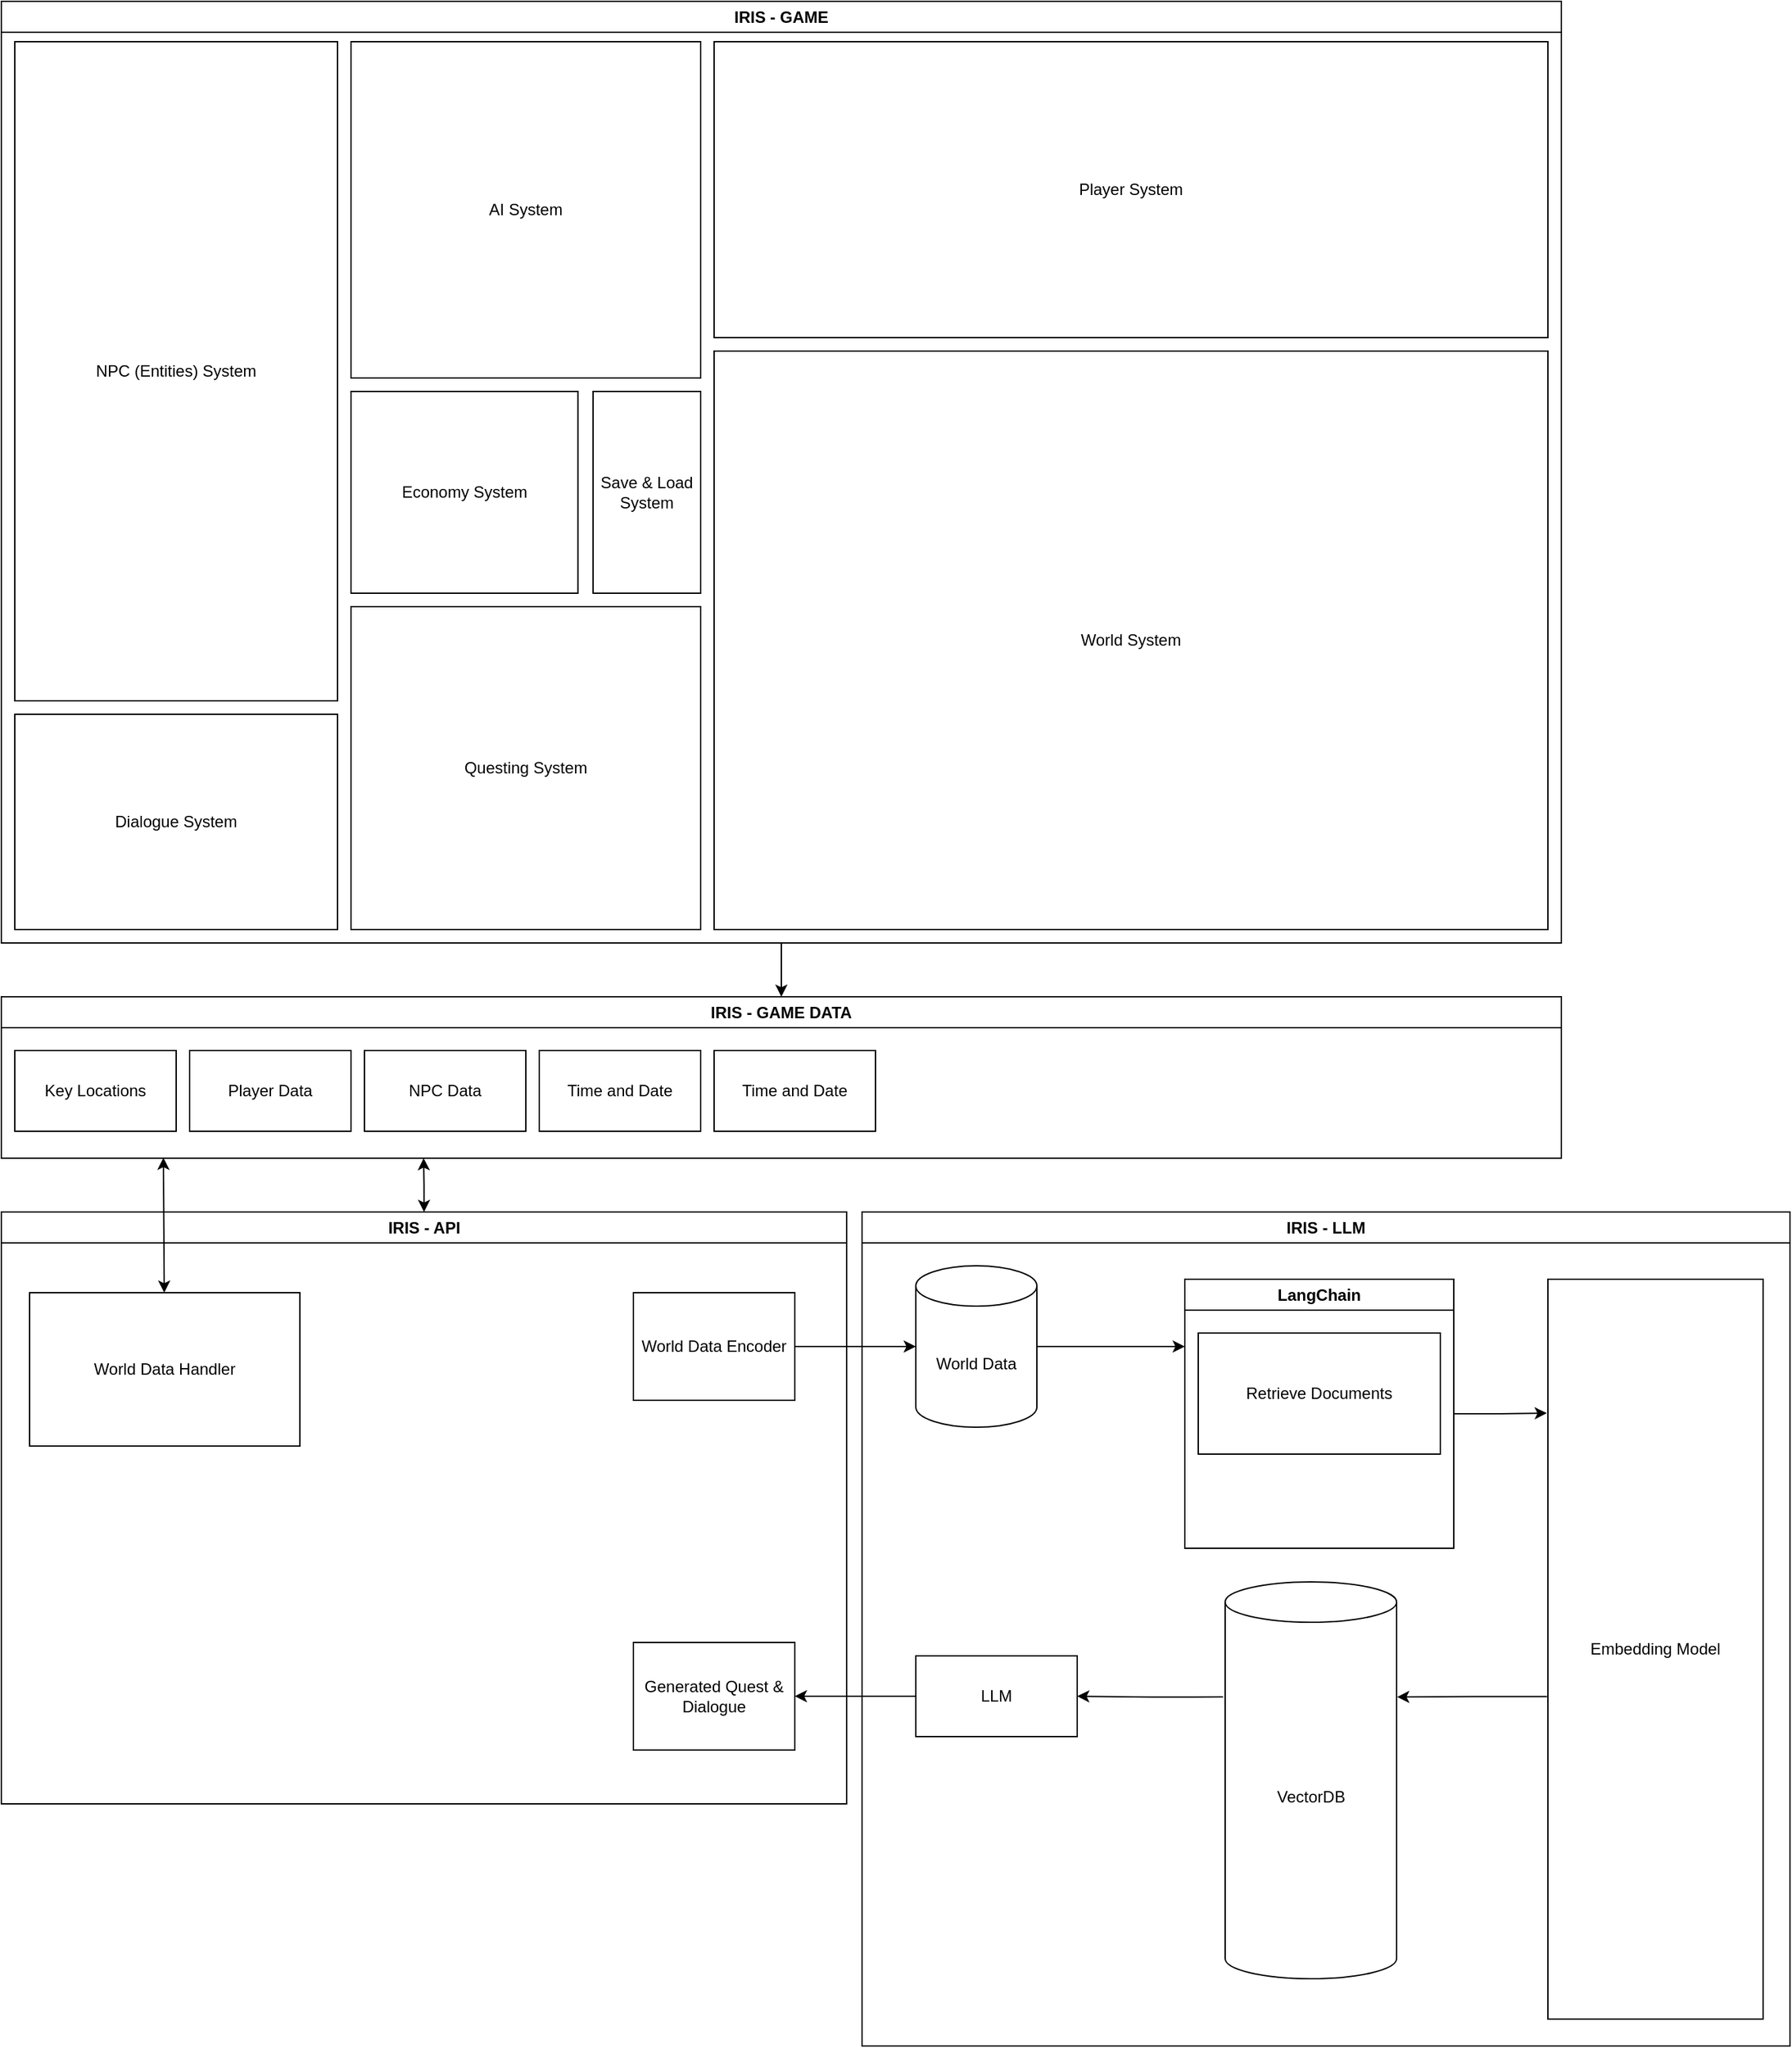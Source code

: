 <mxfile>
    <diagram name="High Level Architecture" id="EbFhku3aeiVI1ehOrgtn">
        <mxGraphModel dx="2152" dy="698" grid="0" gridSize="10" guides="1" tooltips="1" connect="1" arrows="1" fold="1" page="0" pageScale="1" pageWidth="850" pageHeight="1100" background="none" math="0" shadow="0">
            <root>
                <mxCell id="0"/>
                <mxCell id="1" parent="0"/>
                <mxCell id="US7T-Pkhr5Sw-hJU1p7X-31" style="edgeStyle=orthogonalEdgeStyle;rounded=0;orthogonalLoop=1;jettySize=auto;html=1;entryX=0.5;entryY=0;entryDx=0;entryDy=0;" parent="1" source="lu1HMCi60wpDwEhCYiGy-1" target="hP0yGo-dvykfc_xAxlZr-6" edge="1">
                    <mxGeometry relative="1" as="geometry"/>
                </mxCell>
                <mxCell id="lu1HMCi60wpDwEhCYiGy-1" value="IRIS - GAME" style="swimlane;whiteSpace=wrap;html=1;" parent="1" vertex="1">
                    <mxGeometry x="-40" y="60" width="1160" height="700" as="geometry"/>
                </mxCell>
                <mxCell id="US7T-Pkhr5Sw-hJU1p7X-24" value="Dialogue System" style="rounded=0;whiteSpace=wrap;html=1;" parent="lu1HMCi60wpDwEhCYiGy-1" vertex="1">
                    <mxGeometry x="10" y="530" width="240" height="160" as="geometry"/>
                </mxCell>
                <mxCell id="US7T-Pkhr5Sw-hJU1p7X-25" value="Questing System" style="rounded=0;whiteSpace=wrap;html=1;" parent="lu1HMCi60wpDwEhCYiGy-1" vertex="1">
                    <mxGeometry x="260" y="450" width="260" height="240" as="geometry"/>
                </mxCell>
                <mxCell id="US7T-Pkhr5Sw-hJU1p7X-39" value="World System" style="rounded=0;whiteSpace=wrap;html=1;" parent="lu1HMCi60wpDwEhCYiGy-1" vertex="1">
                    <mxGeometry x="530" y="260" width="620" height="430" as="geometry"/>
                </mxCell>
                <mxCell id="US7T-Pkhr5Sw-hJU1p7X-40" value="Player System" style="rounded=0;whiteSpace=wrap;html=1;" parent="lu1HMCi60wpDwEhCYiGy-1" vertex="1">
                    <mxGeometry x="530" y="30" width="620" height="220" as="geometry"/>
                </mxCell>
                <mxCell id="US7T-Pkhr5Sw-hJU1p7X-41" value="NPC (Entities) System" style="rounded=0;whiteSpace=wrap;html=1;" parent="lu1HMCi60wpDwEhCYiGy-1" vertex="1">
                    <mxGeometry x="10" y="30" width="240" height="490" as="geometry"/>
                </mxCell>
                <mxCell id="US7T-Pkhr5Sw-hJU1p7X-42" value="Economy System" style="rounded=0;whiteSpace=wrap;html=1;" parent="lu1HMCi60wpDwEhCYiGy-1" vertex="1">
                    <mxGeometry x="260" y="290" width="168.75" height="150" as="geometry"/>
                </mxCell>
                <mxCell id="US7T-Pkhr5Sw-hJU1p7X-43" value="Save &amp;amp; Load System" style="rounded=0;whiteSpace=wrap;html=1;" parent="lu1HMCi60wpDwEhCYiGy-1" vertex="1">
                    <mxGeometry x="440" y="290" width="80" height="150" as="geometry"/>
                </mxCell>
                <mxCell id="US7T-Pkhr5Sw-hJU1p7X-44" value="AI System" style="rounded=0;whiteSpace=wrap;html=1;" parent="lu1HMCi60wpDwEhCYiGy-1" vertex="1">
                    <mxGeometry x="260" y="30" width="260" height="250" as="geometry"/>
                </mxCell>
                <mxCell id="US7T-Pkhr5Sw-hJU1p7X-1" style="edgeStyle=orthogonalEdgeStyle;rounded=0;orthogonalLoop=1;jettySize=auto;html=1;startArrow=classic;startFill=1;" parent="1" source="hP0yGo-dvykfc_xAxlZr-1" edge="1">
                    <mxGeometry relative="1" as="geometry">
                        <mxPoint x="274" y="920" as="targetPoint"/>
                    </mxGeometry>
                </mxCell>
                <mxCell id="hP0yGo-dvykfc_xAxlZr-1" value="&lt;div&gt;IRIS - API&lt;/div&gt;" style="swimlane;whiteSpace=wrap;html=1;" parent="1" vertex="1">
                    <mxGeometry x="-40" y="960" width="628.57" height="440" as="geometry"/>
                </mxCell>
                <mxCell id="US7T-Pkhr5Sw-hJU1p7X-34" value="World Data Encoder" style="rounded=0;whiteSpace=wrap;html=1;" parent="hP0yGo-dvykfc_xAxlZr-1" vertex="1">
                    <mxGeometry x="470" y="60" width="120.01" height="80" as="geometry"/>
                </mxCell>
                <mxCell id="US7T-Pkhr5Sw-hJU1p7X-37" value="Generated Quest &amp;amp; Dialogue" style="rounded=0;whiteSpace=wrap;html=1;" parent="hP0yGo-dvykfc_xAxlZr-1" vertex="1">
                    <mxGeometry x="470" y="320" width="120.01" height="80" as="geometry"/>
                </mxCell>
                <mxCell id="2" value="World Data Handler" style="rounded=0;whiteSpace=wrap;html=1;" parent="hP0yGo-dvykfc_xAxlZr-1" vertex="1">
                    <mxGeometry x="21" y="60" width="201" height="114" as="geometry"/>
                </mxCell>
                <mxCell id="hP0yGo-dvykfc_xAxlZr-3" value="IRIS - LLM" style="swimlane;whiteSpace=wrap;html=1;" parent="1" vertex="1">
                    <mxGeometry x="600" y="960" width="690" height="620" as="geometry"/>
                </mxCell>
                <mxCell id="US7T-Pkhr5Sw-hJU1p7X-5" style="edgeStyle=orthogonalEdgeStyle;rounded=0;orthogonalLoop=1;jettySize=auto;html=1;entryX=0;entryY=0.25;entryDx=0;entryDy=0;" parent="hP0yGo-dvykfc_xAxlZr-3" source="US7T-Pkhr5Sw-hJU1p7X-2" target="US7T-Pkhr5Sw-hJU1p7X-4" edge="1">
                    <mxGeometry relative="1" as="geometry"/>
                </mxCell>
                <mxCell id="US7T-Pkhr5Sw-hJU1p7X-2" value="World Data" style="shape=cylinder3;whiteSpace=wrap;html=1;boundedLbl=1;backgroundOutline=1;size=15;" parent="hP0yGo-dvykfc_xAxlZr-3" vertex="1">
                    <mxGeometry x="40" y="40" width="90" height="120" as="geometry"/>
                </mxCell>
                <mxCell id="US7T-Pkhr5Sw-hJU1p7X-4" value="LangChain" style="swimlane;whiteSpace=wrap;html=1;" parent="hP0yGo-dvykfc_xAxlZr-3" vertex="1">
                    <mxGeometry x="240" y="50" width="200" height="200" as="geometry"/>
                </mxCell>
                <mxCell id="US7T-Pkhr5Sw-hJU1p7X-7" value="Retrieve Documents" style="rounded=0;whiteSpace=wrap;html=1;" parent="US7T-Pkhr5Sw-hJU1p7X-4" vertex="1">
                    <mxGeometry x="10" y="40" width="180" height="90" as="geometry"/>
                </mxCell>
                <mxCell id="US7T-Pkhr5Sw-hJU1p7X-8" value="Embedding Model" style="rounded=0;whiteSpace=wrap;html=1;" parent="hP0yGo-dvykfc_xAxlZr-3" vertex="1">
                    <mxGeometry x="510" y="50" width="160" height="550" as="geometry"/>
                </mxCell>
                <mxCell id="US7T-Pkhr5Sw-hJU1p7X-9" style="edgeStyle=orthogonalEdgeStyle;rounded=0;orthogonalLoop=1;jettySize=auto;html=1;entryX=-0.005;entryY=0.181;entryDx=0;entryDy=0;entryPerimeter=0;" parent="hP0yGo-dvykfc_xAxlZr-3" source="US7T-Pkhr5Sw-hJU1p7X-4" target="US7T-Pkhr5Sw-hJU1p7X-8" edge="1">
                    <mxGeometry relative="1" as="geometry"/>
                </mxCell>
                <mxCell id="US7T-Pkhr5Sw-hJU1p7X-10" value="VectorDB" style="shape=cylinder3;whiteSpace=wrap;html=1;boundedLbl=1;backgroundOutline=1;size=15;" parent="hP0yGo-dvykfc_xAxlZr-3" vertex="1">
                    <mxGeometry x="270" y="275" width="127.5" height="295" as="geometry"/>
                </mxCell>
                <mxCell id="US7T-Pkhr5Sw-hJU1p7X-21" value="LLM" style="rounded=0;whiteSpace=wrap;html=1;" parent="hP0yGo-dvykfc_xAxlZr-3" vertex="1">
                    <mxGeometry x="40" y="330" width="120" height="60" as="geometry"/>
                </mxCell>
                <mxCell id="US7T-Pkhr5Sw-hJU1p7X-22" style="edgeStyle=orthogonalEdgeStyle;rounded=0;orthogonalLoop=1;jettySize=auto;html=1;exitX=-0.012;exitY=0.29;exitDx=0;exitDy=0;exitPerimeter=0;" parent="hP0yGo-dvykfc_xAxlZr-3" source="US7T-Pkhr5Sw-hJU1p7X-10" target="US7T-Pkhr5Sw-hJU1p7X-21" edge="1">
                    <mxGeometry relative="1" as="geometry"/>
                </mxCell>
                <mxCell id="US7T-Pkhr5Sw-hJU1p7X-46" style="edgeStyle=orthogonalEdgeStyle;rounded=0;orthogonalLoop=1;jettySize=auto;html=1;entryX=1.003;entryY=0.29;entryDx=0;entryDy=0;entryPerimeter=0;exitX=-0.004;exitY=0.564;exitDx=0;exitDy=0;exitPerimeter=0;" parent="hP0yGo-dvykfc_xAxlZr-3" source="US7T-Pkhr5Sw-hJU1p7X-8" target="US7T-Pkhr5Sw-hJU1p7X-10" edge="1">
                    <mxGeometry relative="1" as="geometry"/>
                </mxCell>
                <mxCell id="hP0yGo-dvykfc_xAxlZr-6" value="&lt;div&gt;IRIS - GAME DATA&lt;br&gt;&lt;/div&gt;" style="swimlane;whiteSpace=wrap;html=1;" parent="1" vertex="1">
                    <mxGeometry x="-40" y="800" width="1160" height="120" as="geometry"/>
                </mxCell>
                <mxCell id="US7T-Pkhr5Sw-hJU1p7X-23" value="Key Locations" style="rounded=0;whiteSpace=wrap;html=1;verticalAlign=middle;" parent="hP0yGo-dvykfc_xAxlZr-6" vertex="1">
                    <mxGeometry x="10" y="40" width="120" height="60" as="geometry"/>
                </mxCell>
                <mxCell id="US7T-Pkhr5Sw-hJU1p7X-26" value="Player Data" style="rounded=0;whiteSpace=wrap;html=1;verticalAlign=middle;" parent="hP0yGo-dvykfc_xAxlZr-6" vertex="1">
                    <mxGeometry x="140" y="40" width="120" height="60" as="geometry"/>
                </mxCell>
                <mxCell id="US7T-Pkhr5Sw-hJU1p7X-27" value="NPC Data" style="rounded=0;whiteSpace=wrap;html=1;verticalAlign=middle;" parent="hP0yGo-dvykfc_xAxlZr-6" vertex="1">
                    <mxGeometry x="270" y="40" width="120" height="60" as="geometry"/>
                </mxCell>
                <mxCell id="US7T-Pkhr5Sw-hJU1p7X-28" value="Time and Date" style="rounded=0;whiteSpace=wrap;html=1;verticalAlign=middle;" parent="hP0yGo-dvykfc_xAxlZr-6" vertex="1">
                    <mxGeometry x="400" y="40" width="120" height="60" as="geometry"/>
                </mxCell>
                <mxCell id="US7T-Pkhr5Sw-hJU1p7X-29" value="Time and Date" style="rounded=0;whiteSpace=wrap;html=1;verticalAlign=middle;" parent="hP0yGo-dvykfc_xAxlZr-6" vertex="1">
                    <mxGeometry x="530" y="40" width="120" height="60" as="geometry"/>
                </mxCell>
                <mxCell id="US7T-Pkhr5Sw-hJU1p7X-35" style="edgeStyle=orthogonalEdgeStyle;rounded=0;orthogonalLoop=1;jettySize=auto;html=1;entryX=0;entryY=0.5;entryDx=0;entryDy=0;entryPerimeter=0;" parent="1" source="US7T-Pkhr5Sw-hJU1p7X-34" target="US7T-Pkhr5Sw-hJU1p7X-2" edge="1">
                    <mxGeometry relative="1" as="geometry"/>
                </mxCell>
                <mxCell id="US7T-Pkhr5Sw-hJU1p7X-36" style="edgeStyle=orthogonalEdgeStyle;rounded=0;orthogonalLoop=1;jettySize=auto;html=1;entryX=1;entryY=0.5;entryDx=0;entryDy=0;" parent="1" source="US7T-Pkhr5Sw-hJU1p7X-21" target="US7T-Pkhr5Sw-hJU1p7X-37" edge="1">
                    <mxGeometry relative="1" as="geometry">
                        <mxPoint x="560" y="1320" as="targetPoint"/>
                    </mxGeometry>
                </mxCell>
                <mxCell id="5" style="edgeStyle=none;html=1;startArrow=classic;startFill=1;" parent="1" source="2" edge="1">
                    <mxGeometry relative="1" as="geometry">
                        <mxPoint x="80.5" y="919.667" as="targetPoint"/>
                    </mxGeometry>
                </mxCell>
            </root>
        </mxGraphModel>
    </diagram>
</mxfile>